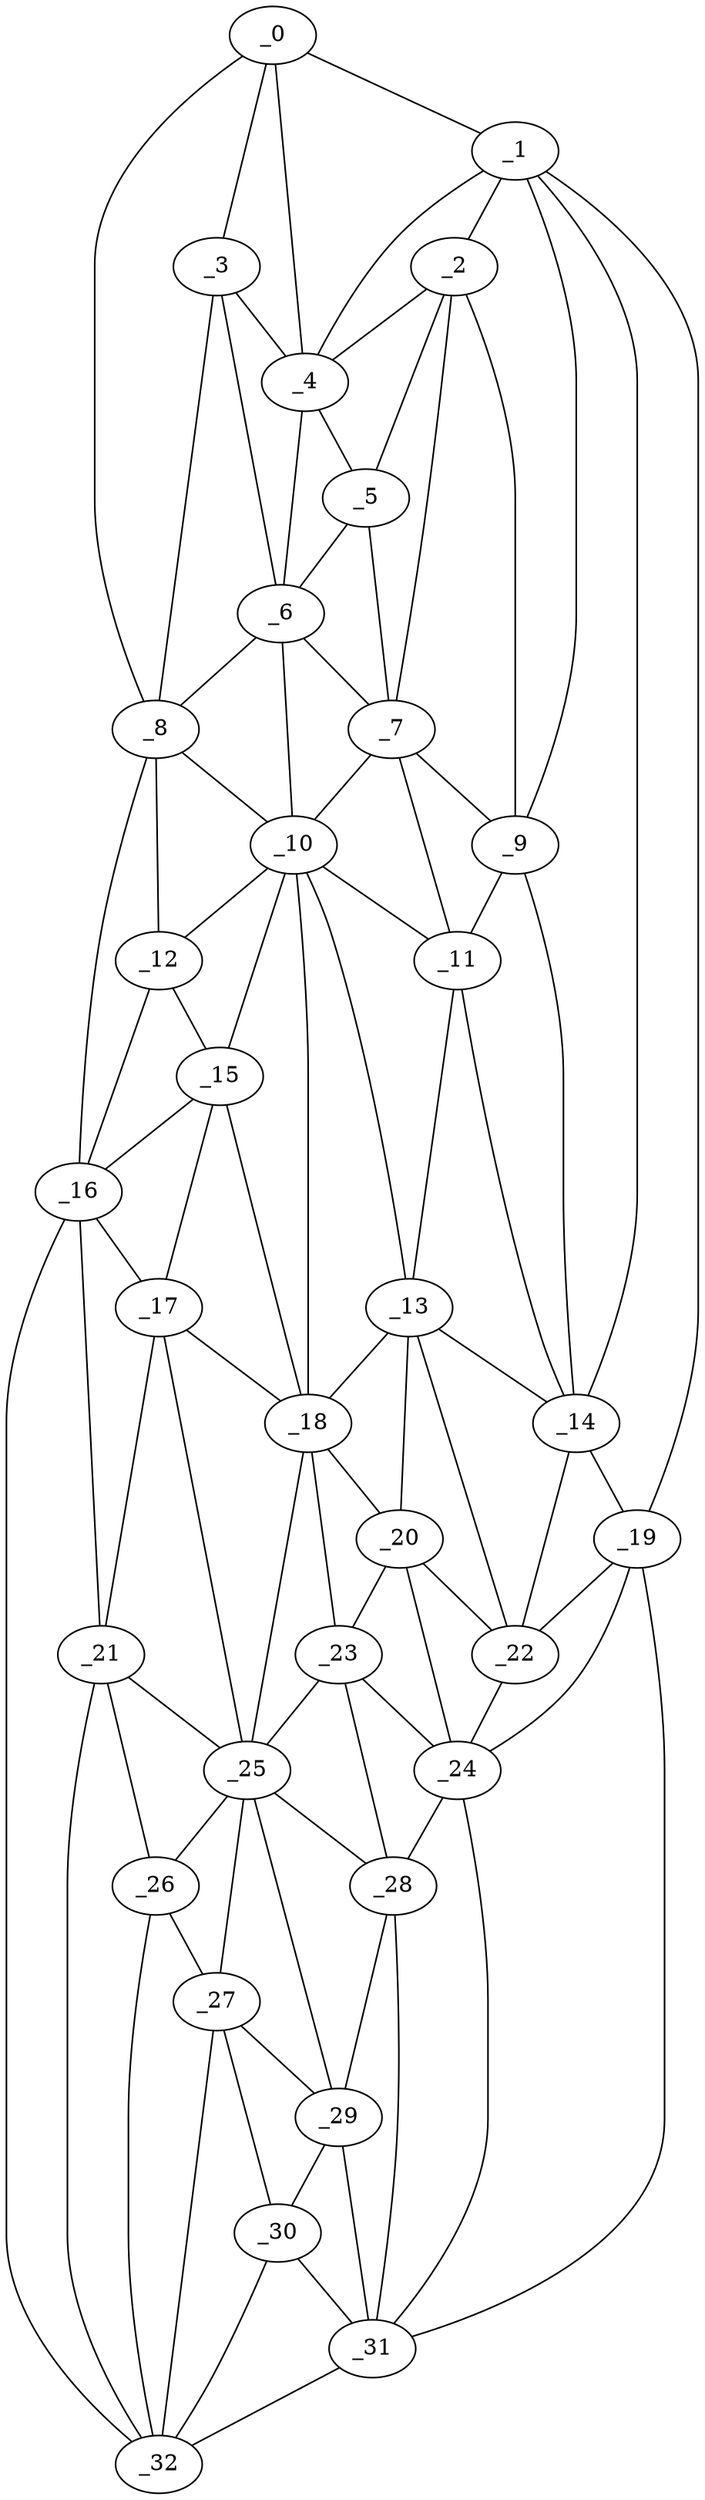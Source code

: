 graph "obj96__115.gxl" {
	_0	 [x=5,
		y=60];
	_1	 [x=5,
		y=89];
	_0 -- _1	 [valence=1];
	_3	 [x=20,
		y=57];
	_0 -- _3	 [valence=2];
	_4	 [x=21,
		y=68];
	_0 -- _4	 [valence=1];
	_8	 [x=44,
		y=33];
	_0 -- _8	 [valence=1];
	_2	 [x=19,
		y=89];
	_1 -- _2	 [valence=1];
	_1 -- _4	 [valence=2];
	_9	 [x=47,
		y=94];
	_1 -- _9	 [valence=1];
	_14	 [x=60,
		y=97];
	_1 -- _14	 [valence=1];
	_19	 [x=77,
		y=102];
	_1 -- _19	 [valence=1];
	_2 -- _4	 [valence=2];
	_5	 [x=33,
		y=72];
	_2 -- _5	 [valence=1];
	_7	 [x=39,
		y=75];
	_2 -- _7	 [valence=1];
	_2 -- _9	 [valence=2];
	_3 -- _4	 [valence=2];
	_6	 [x=35,
		y=62];
	_3 -- _6	 [valence=2];
	_3 -- _8	 [valence=2];
	_4 -- _5	 [valence=2];
	_4 -- _6	 [valence=1];
	_5 -- _6	 [valence=1];
	_5 -- _7	 [valence=2];
	_6 -- _7	 [valence=2];
	_6 -- _8	 [valence=2];
	_10	 [x=49,
		y=65];
	_6 -- _10	 [valence=2];
	_7 -- _9	 [valence=1];
	_7 -- _10	 [valence=2];
	_11	 [x=50,
		y=79];
	_7 -- _11	 [valence=2];
	_8 -- _10	 [valence=1];
	_12	 [x=53,
		y=34];
	_8 -- _12	 [valence=2];
	_16	 [x=66,
		y=29];
	_8 -- _16	 [valence=1];
	_9 -- _11	 [valence=1];
	_9 -- _14	 [valence=2];
	_10 -- _11	 [valence=2];
	_10 -- _12	 [valence=2];
	_13	 [x=59,
		y=78];
	_10 -- _13	 [valence=1];
	_15	 [x=61,
		y=40];
	_10 -- _15	 [valence=1];
	_18	 [x=71,
		y=66];
	_10 -- _18	 [valence=1];
	_11 -- _13	 [valence=2];
	_11 -- _14	 [valence=2];
	_12 -- _15	 [valence=2];
	_12 -- _16	 [valence=2];
	_13 -- _14	 [valence=1];
	_13 -- _18	 [valence=2];
	_20	 [x=79,
		y=75];
	_13 -- _20	 [valence=2];
	_22	 [x=83,
		y=93];
	_13 -- _22	 [valence=2];
	_14 -- _19	 [valence=2];
	_14 -- _22	 [valence=2];
	_15 -- _16	 [valence=2];
	_17	 [x=71,
		y=41];
	_15 -- _17	 [valence=2];
	_15 -- _18	 [valence=2];
	_16 -- _17	 [valence=2];
	_21	 [x=83,
		y=34];
	_16 -- _21	 [valence=2];
	_32	 [x=126,
		y=36];
	_16 -- _32	 [valence=1];
	_17 -- _18	 [valence=1];
	_17 -- _21	 [valence=2];
	_25	 [x=95,
		y=64];
	_17 -- _25	 [valence=2];
	_18 -- _20	 [valence=2];
	_23	 [x=91,
		y=69];
	_18 -- _23	 [valence=1];
	_18 -- _25	 [valence=2];
	_19 -- _22	 [valence=1];
	_24	 [x=94,
		y=87];
	_19 -- _24	 [valence=1];
	_31	 [x=124,
		y=64];
	_19 -- _31	 [valence=1];
	_20 -- _22	 [valence=2];
	_20 -- _23	 [valence=2];
	_20 -- _24	 [valence=1];
	_21 -- _25	 [valence=1];
	_26	 [x=97,
		y=37];
	_21 -- _26	 [valence=2];
	_21 -- _32	 [valence=2];
	_22 -- _24	 [valence=2];
	_23 -- _24	 [valence=2];
	_23 -- _25	 [valence=2];
	_28	 [x=108,
		y=62];
	_23 -- _28	 [valence=2];
	_24 -- _28	 [valence=2];
	_24 -- _31	 [valence=2];
	_25 -- _26	 [valence=2];
	_27	 [x=103,
		y=42];
	_25 -- _27	 [valence=1];
	_25 -- _28	 [valence=2];
	_29	 [x=110,
		y=58];
	_25 -- _29	 [valence=2];
	_26 -- _27	 [valence=2];
	_26 -- _32	 [valence=2];
	_27 -- _29	 [valence=2];
	_30	 [x=113,
		y=47];
	_27 -- _30	 [valence=2];
	_27 -- _32	 [valence=2];
	_28 -- _29	 [valence=2];
	_28 -- _31	 [valence=1];
	_29 -- _30	 [valence=1];
	_29 -- _31	 [valence=2];
	_30 -- _31	 [valence=2];
	_30 -- _32	 [valence=1];
	_31 -- _32	 [valence=1];
}
